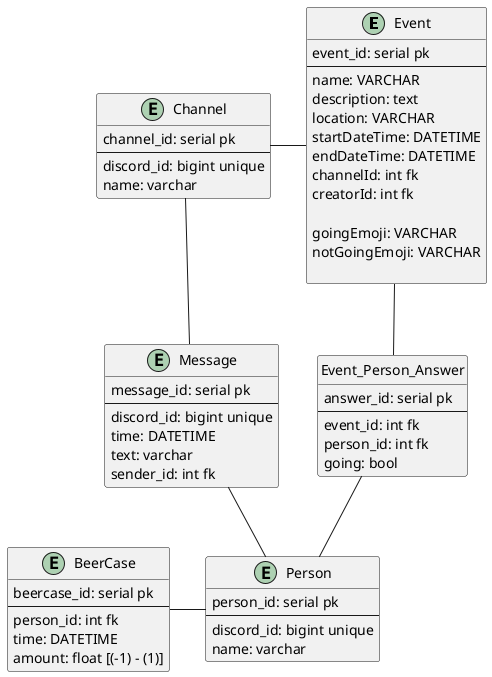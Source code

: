@startuml ER-diagram

entity Event {
    event_id: serial pk
    --
    name: VARCHAR
    description: text
    location: VARCHAR
    startDateTime: DATETIME
    endDateTime: DATETIME
    channelId: int fk
    creatorId: int fk

    goingEmoji: VARCHAR
    notGoingEmoji: VARCHAR

    ' private List<ulong> _going;
    ' private List<ulong> _notGoing;
}

entity Event_Person_Answer {
    answer_id: serial pk
    --
    event_id: int fk
    person_id: int fk
    going: bool
}
hide Event_Person_Answer circle


entity Person {
    person_id: serial pk
    --
    discord_id: bigint unique
    name: varchar
}

Event -- Event_Person_Answer
Event_Person_Answer -- Person

entity BeerCase {
    beercase_id: serial pk
    --
    person_id: int fk
    time: DATETIME
    amount: float [(-1) - (1)]
}

BeerCase - Person

entity Channel {
    channel_id: serial pk
    --
    discord_id: bigint unique
    name: varchar
}

entity Message {
    message_id: serial pk
    --
    discord_id: bigint unique
    time: DATETIME
    text: varchar
    sender_id: int fk
}

Channel - Event
Channel -- Message
Message -- Person


@enduml